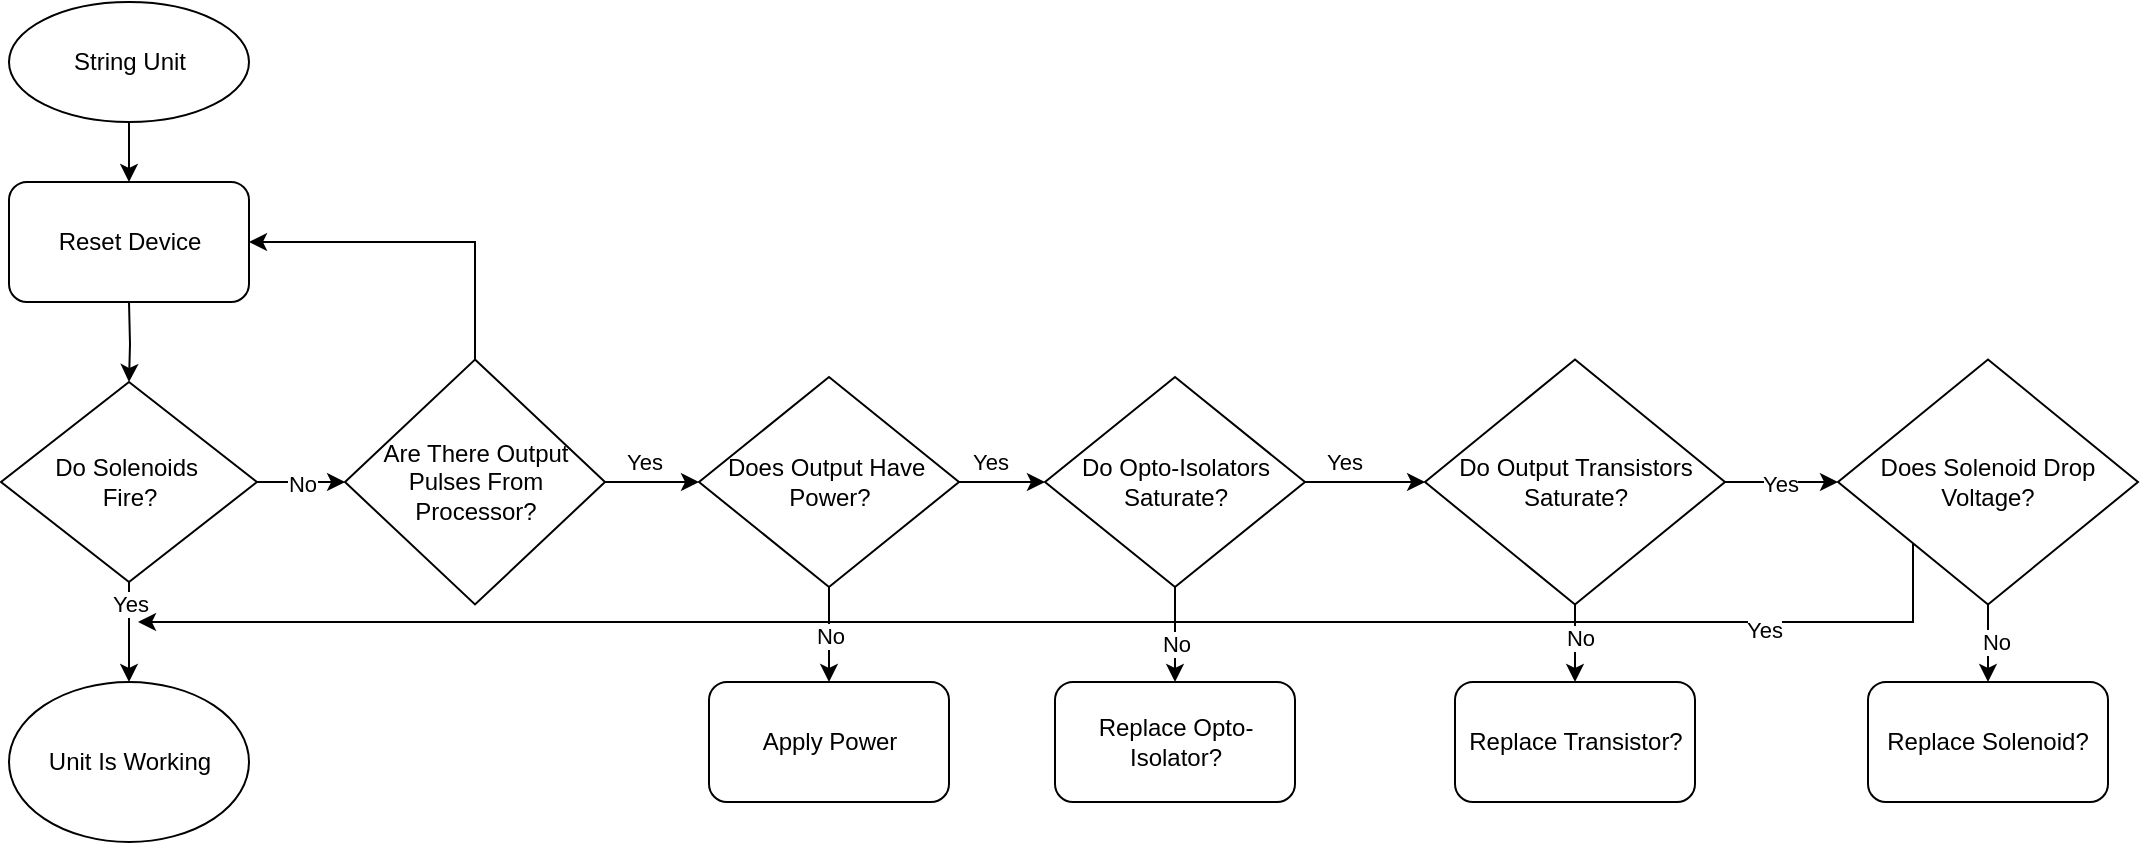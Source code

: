 <mxfile version="25.0.3">
  <diagram id="C5RBs43oDa-KdzZeNtuy" name="Page-1">
    <mxGraphModel dx="1654" dy="740" grid="1" gridSize="10" guides="1" tooltips="1" connect="1" arrows="1" fold="1" page="1" pageScale="1" pageWidth="827" pageHeight="1169" math="0" shadow="0">
      <root>
        <mxCell id="WIyWlLk6GJQsqaUBKTNV-0" />
        <mxCell id="WIyWlLk6GJQsqaUBKTNV-1" parent="WIyWlLk6GJQsqaUBKTNV-0" />
        <mxCell id="eDxjZxHRRdhhKlU3jCEt-2" value="" style="edgeStyle=orthogonalEdgeStyle;rounded=0;orthogonalLoop=1;jettySize=auto;html=1;" parent="WIyWlLk6GJQsqaUBKTNV-1" source="eDxjZxHRRdhhKlU3jCEt-0" target="eDxjZxHRRdhhKlU3jCEt-1" edge="1">
          <mxGeometry relative="1" as="geometry" />
        </mxCell>
        <mxCell id="eDxjZxHRRdhhKlU3jCEt-0" value="String Unit" style="ellipse;whiteSpace=wrap;html=1;" parent="WIyWlLk6GJQsqaUBKTNV-1" vertex="1">
          <mxGeometry x="265.5" y="80" width="120" height="60" as="geometry" />
        </mxCell>
        <mxCell id="eDxjZxHRRdhhKlU3jCEt-1" value="Reset Device" style="rounded=1;whiteSpace=wrap;html=1;" parent="WIyWlLk6GJQsqaUBKTNV-1" vertex="1">
          <mxGeometry x="265.5" y="170" width="120" height="60" as="geometry" />
        </mxCell>
        <mxCell id="eDxjZxHRRdhhKlU3jCEt-4" value="" style="edgeStyle=orthogonalEdgeStyle;rounded=0;orthogonalLoop=1;jettySize=auto;html=1;" parent="WIyWlLk6GJQsqaUBKTNV-1" target="eDxjZxHRRdhhKlU3jCEt-9" edge="1">
          <mxGeometry relative="1" as="geometry">
            <mxPoint x="325.5" y="230" as="sourcePoint" />
          </mxGeometry>
        </mxCell>
        <mxCell id="eDxjZxHRRdhhKlU3jCEt-5" value="" style="edgeStyle=orthogonalEdgeStyle;rounded=0;orthogonalLoop=1;jettySize=auto;html=1;" parent="WIyWlLk6GJQsqaUBKTNV-1" source="eDxjZxHRRdhhKlU3jCEt-9" target="eDxjZxHRRdhhKlU3jCEt-15" edge="1">
          <mxGeometry relative="1" as="geometry" />
        </mxCell>
        <mxCell id="eDxjZxHRRdhhKlU3jCEt-6" value="No" style="edgeLabel;html=1;align=center;verticalAlign=middle;resizable=0;points=[];" parent="eDxjZxHRRdhhKlU3jCEt-5" vertex="1" connectable="0">
          <mxGeometry y="-1" relative="1" as="geometry">
            <mxPoint as="offset" />
          </mxGeometry>
        </mxCell>
        <mxCell id="eDxjZxHRRdhhKlU3jCEt-7" value="" style="edgeStyle=orthogonalEdgeStyle;rounded=0;orthogonalLoop=1;jettySize=auto;html=1;" parent="WIyWlLk6GJQsqaUBKTNV-1" source="eDxjZxHRRdhhKlU3jCEt-9" edge="1">
          <mxGeometry relative="1" as="geometry">
            <mxPoint x="325.5" y="420" as="targetPoint" />
          </mxGeometry>
        </mxCell>
        <mxCell id="eDxjZxHRRdhhKlU3jCEt-8" value="Yes" style="edgeLabel;html=1;align=center;verticalAlign=middle;resizable=0;points=[];" parent="eDxjZxHRRdhhKlU3jCEt-7" vertex="1" connectable="0">
          <mxGeometry x="-0.24" y="-3" relative="1" as="geometry">
            <mxPoint x="3" y="-8" as="offset" />
          </mxGeometry>
        </mxCell>
        <mxCell id="eDxjZxHRRdhhKlU3jCEt-9" value="Do Solenoids&amp;nbsp;&lt;div&gt;Fire?&lt;/div&gt;" style="rhombus;whiteSpace=wrap;html=1;" parent="WIyWlLk6GJQsqaUBKTNV-1" vertex="1">
          <mxGeometry x="261.5" y="270" width="128" height="100" as="geometry" />
        </mxCell>
        <mxCell id="eDxjZxHRRdhhKlU3jCEt-13" value="" style="edgeStyle=orthogonalEdgeStyle;rounded=0;orthogonalLoop=1;jettySize=auto;html=1;" parent="WIyWlLk6GJQsqaUBKTNV-1" source="eDxjZxHRRdhhKlU3jCEt-15" target="eDxjZxHRRdhhKlU3jCEt-20" edge="1">
          <mxGeometry relative="1" as="geometry" />
        </mxCell>
        <mxCell id="eDxjZxHRRdhhKlU3jCEt-14" value="Yes" style="edgeLabel;html=1;align=center;verticalAlign=middle;resizable=0;points=[];" parent="eDxjZxHRRdhhKlU3jCEt-13" vertex="1" connectable="0">
          <mxGeometry x="-0.191" y="-1" relative="1" as="geometry">
            <mxPoint y="-11" as="offset" />
          </mxGeometry>
        </mxCell>
        <mxCell id="FOFKgSgM0bR7NdMKkOV6-0" style="edgeStyle=orthogonalEdgeStyle;rounded=0;orthogonalLoop=1;jettySize=auto;html=1;entryX=1;entryY=0.5;entryDx=0;entryDy=0;exitX=0.5;exitY=0;exitDx=0;exitDy=0;" edge="1" parent="WIyWlLk6GJQsqaUBKTNV-1" source="eDxjZxHRRdhhKlU3jCEt-15" target="eDxjZxHRRdhhKlU3jCEt-1">
          <mxGeometry relative="1" as="geometry" />
        </mxCell>
        <mxCell id="eDxjZxHRRdhhKlU3jCEt-15" value="Are There Output&lt;div&gt;Pulses From Processor?&lt;/div&gt;" style="rhombus;whiteSpace=wrap;html=1;" parent="WIyWlLk6GJQsqaUBKTNV-1" vertex="1">
          <mxGeometry x="433.5" y="258.75" width="130" height="122.5" as="geometry" />
        </mxCell>
        <mxCell id="eDxjZxHRRdhhKlU3jCEt-16" value="" style="edgeStyle=orthogonalEdgeStyle;rounded=0;orthogonalLoop=1;jettySize=auto;html=1;" parent="WIyWlLk6GJQsqaUBKTNV-1" source="eDxjZxHRRdhhKlU3jCEt-20" target="eDxjZxHRRdhhKlU3jCEt-21" edge="1">
          <mxGeometry relative="1" as="geometry" />
        </mxCell>
        <mxCell id="eDxjZxHRRdhhKlU3jCEt-17" value="No" style="edgeLabel;html=1;align=center;verticalAlign=middle;resizable=0;points=[];" parent="eDxjZxHRRdhhKlU3jCEt-16" vertex="1" connectable="0">
          <mxGeometry x="0.032" relative="1" as="geometry">
            <mxPoint as="offset" />
          </mxGeometry>
        </mxCell>
        <mxCell id="eDxjZxHRRdhhKlU3jCEt-18" value="" style="edgeStyle=orthogonalEdgeStyle;rounded=0;orthogonalLoop=1;jettySize=auto;html=1;" parent="WIyWlLk6GJQsqaUBKTNV-1" source="eDxjZxHRRdhhKlU3jCEt-20" target="eDxjZxHRRdhhKlU3jCEt-26" edge="1">
          <mxGeometry relative="1" as="geometry" />
        </mxCell>
        <mxCell id="eDxjZxHRRdhhKlU3jCEt-19" value="Yes" style="edgeLabel;html=1;align=center;verticalAlign=middle;resizable=0;points=[];" parent="eDxjZxHRRdhhKlU3jCEt-18" vertex="1" connectable="0">
          <mxGeometry x="-0.302" y="-2" relative="1" as="geometry">
            <mxPoint y="-12" as="offset" />
          </mxGeometry>
        </mxCell>
        <mxCell id="eDxjZxHRRdhhKlU3jCEt-20" value="Does Output Have&amp;nbsp;&lt;div&gt;Power?&lt;/div&gt;" style="rhombus;whiteSpace=wrap;html=1;" parent="WIyWlLk6GJQsqaUBKTNV-1" vertex="1">
          <mxGeometry x="610.5" y="267.5" width="130" height="105" as="geometry" />
        </mxCell>
        <mxCell id="eDxjZxHRRdhhKlU3jCEt-21" value="Apply Power" style="rounded=1;whiteSpace=wrap;html=1;" parent="WIyWlLk6GJQsqaUBKTNV-1" vertex="1">
          <mxGeometry x="615.5" y="420" width="120" height="60" as="geometry" />
        </mxCell>
        <mxCell id="eDxjZxHRRdhhKlU3jCEt-22" value="" style="edgeStyle=orthogonalEdgeStyle;rounded=0;orthogonalLoop=1;jettySize=auto;html=1;" parent="WIyWlLk6GJQsqaUBKTNV-1" source="eDxjZxHRRdhhKlU3jCEt-26" target="eDxjZxHRRdhhKlU3jCEt-27" edge="1">
          <mxGeometry relative="1" as="geometry" />
        </mxCell>
        <mxCell id="eDxjZxHRRdhhKlU3jCEt-23" value="No" style="edgeLabel;html=1;align=center;verticalAlign=middle;resizable=0;points=[];" parent="eDxjZxHRRdhhKlU3jCEt-22" vertex="1" connectable="0">
          <mxGeometry x="-0.221" y="-1" relative="1" as="geometry">
            <mxPoint x="1" y="10" as="offset" />
          </mxGeometry>
        </mxCell>
        <mxCell id="eDxjZxHRRdhhKlU3jCEt-24" value="" style="edgeStyle=orthogonalEdgeStyle;rounded=0;orthogonalLoop=1;jettySize=auto;html=1;" parent="WIyWlLk6GJQsqaUBKTNV-1" source="eDxjZxHRRdhhKlU3jCEt-26" target="eDxjZxHRRdhhKlU3jCEt-32" edge="1">
          <mxGeometry relative="1" as="geometry" />
        </mxCell>
        <mxCell id="eDxjZxHRRdhhKlU3jCEt-25" value="Yes" style="edgeLabel;html=1;align=center;verticalAlign=middle;resizable=0;points=[];" parent="eDxjZxHRRdhhKlU3jCEt-24" vertex="1" connectable="0">
          <mxGeometry x="-0.369" y="2" relative="1" as="geometry">
            <mxPoint y="-8" as="offset" />
          </mxGeometry>
        </mxCell>
        <mxCell id="eDxjZxHRRdhhKlU3jCEt-26" value="Do Opto-Isolators&lt;div&gt;Saturate?&lt;/div&gt;" style="rhombus;whiteSpace=wrap;html=1;" parent="WIyWlLk6GJQsqaUBKTNV-1" vertex="1">
          <mxGeometry x="783.5" y="267.5" width="130" height="105" as="geometry" />
        </mxCell>
        <mxCell id="eDxjZxHRRdhhKlU3jCEt-27" value="Replace Opto-Isolator?" style="rounded=1;whiteSpace=wrap;html=1;" parent="WIyWlLk6GJQsqaUBKTNV-1" vertex="1">
          <mxGeometry x="788.5" y="420" width="120" height="60" as="geometry" />
        </mxCell>
        <mxCell id="eDxjZxHRRdhhKlU3jCEt-28" value="" style="edgeStyle=orthogonalEdgeStyle;rounded=0;orthogonalLoop=1;jettySize=auto;html=1;" parent="WIyWlLk6GJQsqaUBKTNV-1" source="eDxjZxHRRdhhKlU3jCEt-32" target="eDxjZxHRRdhhKlU3jCEt-33" edge="1">
          <mxGeometry relative="1" as="geometry" />
        </mxCell>
        <mxCell id="eDxjZxHRRdhhKlU3jCEt-29" value="No" style="edgeLabel;html=1;align=center;verticalAlign=middle;resizable=0;points=[];" parent="eDxjZxHRRdhhKlU3jCEt-28" vertex="1" connectable="0">
          <mxGeometry x="-0.19" y="2" relative="1" as="geometry">
            <mxPoint as="offset" />
          </mxGeometry>
        </mxCell>
        <mxCell id="FOFKgSgM0bR7NdMKkOV6-2" value="" style="edgeStyle=orthogonalEdgeStyle;rounded=0;orthogonalLoop=1;jettySize=auto;html=1;" edge="1" parent="WIyWlLk6GJQsqaUBKTNV-1" source="eDxjZxHRRdhhKlU3jCEt-32" target="FOFKgSgM0bR7NdMKkOV6-1">
          <mxGeometry relative="1" as="geometry" />
        </mxCell>
        <mxCell id="FOFKgSgM0bR7NdMKkOV6-3" value="Yes" style="edgeLabel;html=1;align=center;verticalAlign=middle;resizable=0;points=[];" vertex="1" connectable="0" parent="FOFKgSgM0bR7NdMKkOV6-2">
          <mxGeometry x="-0.026" y="-1" relative="1" as="geometry">
            <mxPoint as="offset" />
          </mxGeometry>
        </mxCell>
        <mxCell id="eDxjZxHRRdhhKlU3jCEt-32" value="Do Output Transistors&lt;div&gt;Saturate?&lt;/div&gt;" style="rhombus;whiteSpace=wrap;html=1;" parent="WIyWlLk6GJQsqaUBKTNV-1" vertex="1">
          <mxGeometry x="973.5" y="258.75" width="150" height="122.5" as="geometry" />
        </mxCell>
        <mxCell id="eDxjZxHRRdhhKlU3jCEt-33" value="Replace Transistor?" style="rounded=1;whiteSpace=wrap;html=1;" parent="WIyWlLk6GJQsqaUBKTNV-1" vertex="1">
          <mxGeometry x="988.5" y="420" width="120" height="60" as="geometry" />
        </mxCell>
        <mxCell id="eDxjZxHRRdhhKlU3jCEt-35" value="Unit Is Working" style="ellipse;whiteSpace=wrap;html=1;" parent="WIyWlLk6GJQsqaUBKTNV-1" vertex="1">
          <mxGeometry x="265.5" y="420" width="120" height="80" as="geometry" />
        </mxCell>
        <mxCell id="FOFKgSgM0bR7NdMKkOV6-6" value="" style="edgeStyle=orthogonalEdgeStyle;rounded=0;orthogonalLoop=1;jettySize=auto;html=1;" edge="1" parent="WIyWlLk6GJQsqaUBKTNV-1" source="FOFKgSgM0bR7NdMKkOV6-1" target="FOFKgSgM0bR7NdMKkOV6-5">
          <mxGeometry relative="1" as="geometry" />
        </mxCell>
        <mxCell id="FOFKgSgM0bR7NdMKkOV6-7" style="edgeStyle=orthogonalEdgeStyle;rounded=0;orthogonalLoop=1;jettySize=auto;html=1;exitX=0;exitY=1;exitDx=0;exitDy=0;" edge="1" parent="WIyWlLk6GJQsqaUBKTNV-1" source="FOFKgSgM0bR7NdMKkOV6-1">
          <mxGeometry relative="1" as="geometry">
            <mxPoint x="330" y="390" as="targetPoint" />
            <Array as="points">
              <mxPoint x="1218" y="390" />
              <mxPoint x="330" y="390" />
            </Array>
          </mxGeometry>
        </mxCell>
        <mxCell id="FOFKgSgM0bR7NdMKkOV6-8" value="Yes" style="edgeLabel;html=1;align=center;verticalAlign=middle;resizable=0;points=[];" vertex="1" connectable="0" parent="FOFKgSgM0bR7NdMKkOV6-7">
          <mxGeometry x="-0.754" y="4" relative="1" as="geometry">
            <mxPoint as="offset" />
          </mxGeometry>
        </mxCell>
        <mxCell id="FOFKgSgM0bR7NdMKkOV6-1" value="Does Solenoid Drop&lt;div&gt;Voltage?&lt;/div&gt;" style="rhombus;whiteSpace=wrap;html=1;" vertex="1" parent="WIyWlLk6GJQsqaUBKTNV-1">
          <mxGeometry x="1180" y="258.75" width="150" height="122.5" as="geometry" />
        </mxCell>
        <mxCell id="FOFKgSgM0bR7NdMKkOV6-4" value="No" style="edgeLabel;html=1;align=center;verticalAlign=middle;resizable=0;points=[];" vertex="1" connectable="0" parent="WIyWlLk6GJQsqaUBKTNV-1">
          <mxGeometry x="1257" y="398.25" as="geometry">
            <mxPoint x="2" y="1" as="offset" />
          </mxGeometry>
        </mxCell>
        <mxCell id="FOFKgSgM0bR7NdMKkOV6-5" value="Replace Solenoid&lt;span style=&quot;background-color: initial;&quot;&gt;?&lt;/span&gt;" style="rounded=1;whiteSpace=wrap;html=1;" vertex="1" parent="WIyWlLk6GJQsqaUBKTNV-1">
          <mxGeometry x="1195" y="420" width="120" height="60" as="geometry" />
        </mxCell>
      </root>
    </mxGraphModel>
  </diagram>
</mxfile>
